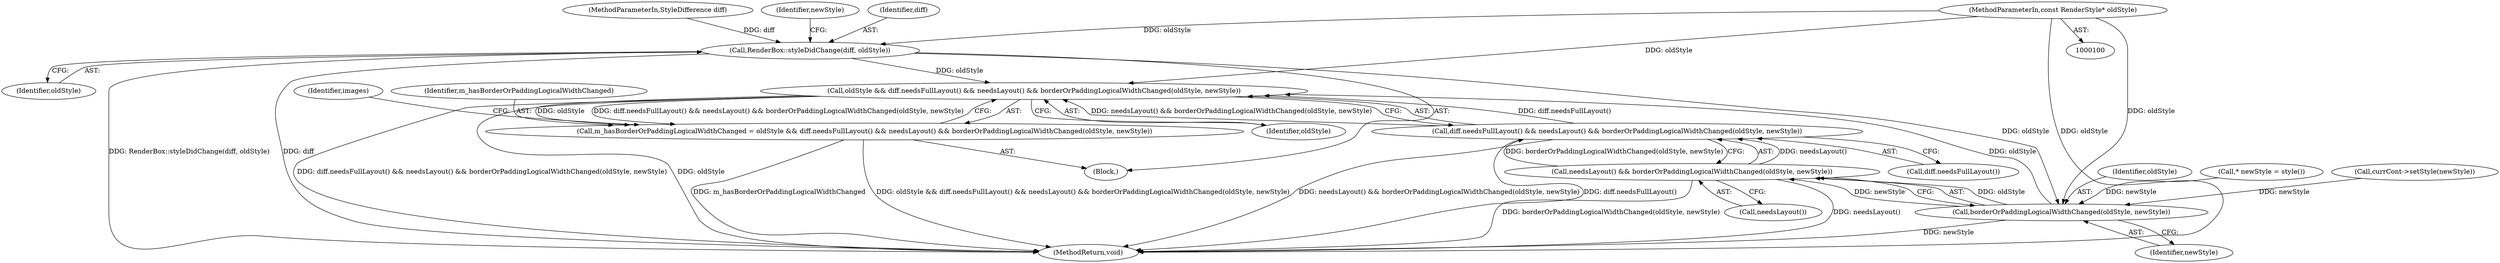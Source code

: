 digraph "0_Chrome_b2b21468c1f7f08b30a7c1755316f6026c50eb2a_0@pointer" {
"1000102" [label="(MethodParameterIn,const RenderStyle* oldStyle)"];
"1000104" [label="(Call,RenderBox::styleDidChange(diff, oldStyle))"];
"1000148" [label="(Call,oldStyle && diff.needsFullLayout() && needsLayout() && borderOrPaddingLogicalWidthChanged(oldStyle, newStyle))"];
"1000146" [label="(Call,m_hasBorderOrPaddingLogicalWidthChanged = oldStyle && diff.needsFullLayout() && needsLayout() && borderOrPaddingLogicalWidthChanged(oldStyle, newStyle))"];
"1000154" [label="(Call,borderOrPaddingLogicalWidthChanged(oldStyle, newStyle))"];
"1000152" [label="(Call,needsLayout() && borderOrPaddingLogicalWidthChanged(oldStyle, newStyle))"];
"1000150" [label="(Call,diff.needsFullLayout() && needsLayout() && borderOrPaddingLogicalWidthChanged(oldStyle, newStyle))"];
"1000156" [label="(Identifier,newStyle)"];
"1000150" [label="(Call,diff.needsFullLayout() && needsLayout() && borderOrPaddingLogicalWidthChanged(oldStyle, newStyle))"];
"1000152" [label="(Call,needsLayout() && borderOrPaddingLogicalWidthChanged(oldStyle, newStyle))"];
"1000155" [label="(Identifier,oldStyle)"];
"1000159" [label="(Identifier,images)"];
"1000105" [label="(Identifier,diff)"];
"1000108" [label="(Call,* newStyle = style())"];
"1000103" [label="(Block,)"];
"1000146" [label="(Call,m_hasBorderOrPaddingLogicalWidthChanged = oldStyle && diff.needsFullLayout() && needsLayout() && borderOrPaddingLogicalWidthChanged(oldStyle, newStyle))"];
"1000106" [label="(Identifier,oldStyle)"];
"1000101" [label="(MethodParameterIn,StyleDifference diff)"];
"1000148" [label="(Call,oldStyle && diff.needsFullLayout() && needsLayout() && borderOrPaddingLogicalWidthChanged(oldStyle, newStyle))"];
"1000102" [label="(MethodParameterIn,const RenderStyle* oldStyle)"];
"1000149" [label="(Identifier,oldStyle)"];
"1000153" [label="(Call,needsLayout())"];
"1000109" [label="(Identifier,newStyle)"];
"1000154" [label="(Call,borderOrPaddingLogicalWidthChanged(oldStyle, newStyle))"];
"1000147" [label="(Identifier,m_hasBorderOrPaddingLogicalWidthChanged)"];
"1000131" [label="(Call,currCont->setStyle(newStyle))"];
"1000104" [label="(Call,RenderBox::styleDidChange(diff, oldStyle))"];
"1000151" [label="(Call,diff.needsFullLayout())"];
"1000169" [label="(MethodReturn,void)"];
"1000102" -> "1000100"  [label="AST: "];
"1000102" -> "1000169"  [label="DDG: oldStyle"];
"1000102" -> "1000104"  [label="DDG: oldStyle"];
"1000102" -> "1000148"  [label="DDG: oldStyle"];
"1000102" -> "1000154"  [label="DDG: oldStyle"];
"1000104" -> "1000103"  [label="AST: "];
"1000104" -> "1000106"  [label="CFG: "];
"1000105" -> "1000104"  [label="AST: "];
"1000106" -> "1000104"  [label="AST: "];
"1000109" -> "1000104"  [label="CFG: "];
"1000104" -> "1000169"  [label="DDG: RenderBox::styleDidChange(diff, oldStyle)"];
"1000104" -> "1000169"  [label="DDG: diff"];
"1000101" -> "1000104"  [label="DDG: diff"];
"1000104" -> "1000148"  [label="DDG: oldStyle"];
"1000104" -> "1000154"  [label="DDG: oldStyle"];
"1000148" -> "1000146"  [label="AST: "];
"1000148" -> "1000149"  [label="CFG: "];
"1000148" -> "1000150"  [label="CFG: "];
"1000149" -> "1000148"  [label="AST: "];
"1000150" -> "1000148"  [label="AST: "];
"1000146" -> "1000148"  [label="CFG: "];
"1000148" -> "1000169"  [label="DDG: diff.needsFullLayout() && needsLayout() && borderOrPaddingLogicalWidthChanged(oldStyle, newStyle)"];
"1000148" -> "1000169"  [label="DDG: oldStyle"];
"1000148" -> "1000146"  [label="DDG: oldStyle"];
"1000148" -> "1000146"  [label="DDG: diff.needsFullLayout() && needsLayout() && borderOrPaddingLogicalWidthChanged(oldStyle, newStyle)"];
"1000154" -> "1000148"  [label="DDG: oldStyle"];
"1000150" -> "1000148"  [label="DDG: diff.needsFullLayout()"];
"1000150" -> "1000148"  [label="DDG: needsLayout() && borderOrPaddingLogicalWidthChanged(oldStyle, newStyle)"];
"1000146" -> "1000103"  [label="AST: "];
"1000147" -> "1000146"  [label="AST: "];
"1000159" -> "1000146"  [label="CFG: "];
"1000146" -> "1000169"  [label="DDG: m_hasBorderOrPaddingLogicalWidthChanged"];
"1000146" -> "1000169"  [label="DDG: oldStyle && diff.needsFullLayout() && needsLayout() && borderOrPaddingLogicalWidthChanged(oldStyle, newStyle)"];
"1000154" -> "1000152"  [label="AST: "];
"1000154" -> "1000156"  [label="CFG: "];
"1000155" -> "1000154"  [label="AST: "];
"1000156" -> "1000154"  [label="AST: "];
"1000152" -> "1000154"  [label="CFG: "];
"1000154" -> "1000169"  [label="DDG: newStyle"];
"1000154" -> "1000152"  [label="DDG: oldStyle"];
"1000154" -> "1000152"  [label="DDG: newStyle"];
"1000131" -> "1000154"  [label="DDG: newStyle"];
"1000108" -> "1000154"  [label="DDG: newStyle"];
"1000152" -> "1000150"  [label="AST: "];
"1000152" -> "1000153"  [label="CFG: "];
"1000153" -> "1000152"  [label="AST: "];
"1000150" -> "1000152"  [label="CFG: "];
"1000152" -> "1000169"  [label="DDG: needsLayout()"];
"1000152" -> "1000169"  [label="DDG: borderOrPaddingLogicalWidthChanged(oldStyle, newStyle)"];
"1000152" -> "1000150"  [label="DDG: needsLayout()"];
"1000152" -> "1000150"  [label="DDG: borderOrPaddingLogicalWidthChanged(oldStyle, newStyle)"];
"1000150" -> "1000151"  [label="CFG: "];
"1000151" -> "1000150"  [label="AST: "];
"1000150" -> "1000169"  [label="DDG: diff.needsFullLayout()"];
"1000150" -> "1000169"  [label="DDG: needsLayout() && borderOrPaddingLogicalWidthChanged(oldStyle, newStyle)"];
}
